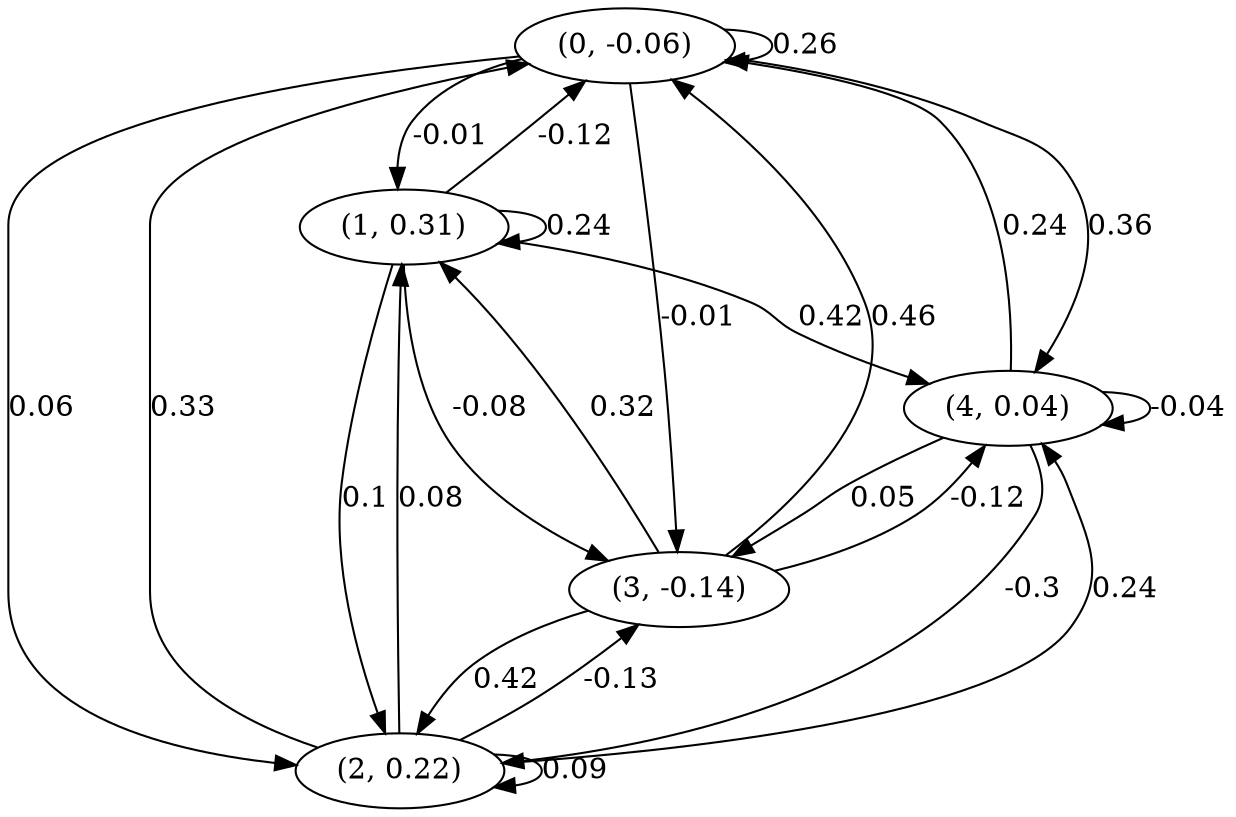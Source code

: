 digraph {
    0 [ label = "(0, -0.06)" ]
    1 [ label = "(1, 0.31)" ]
    2 [ label = "(2, 0.22)" ]
    3 [ label = "(3, -0.14)" ]
    4 [ label = "(4, 0.04)" ]
    0 -> 0 [ label = "0.26" ]
    1 -> 1 [ label = "0.24" ]
    2 -> 2 [ label = "0.09" ]
    4 -> 4 [ label = "-0.04" ]
    1 -> 0 [ label = "-0.12" ]
    2 -> 0 [ label = "0.33" ]
    3 -> 0 [ label = "0.46" ]
    4 -> 0 [ label = "0.24" ]
    0 -> 1 [ label = "-0.01" ]
    2 -> 1 [ label = "0.08" ]
    3 -> 1 [ label = "0.32" ]
    0 -> 2 [ label = "0.06" ]
    1 -> 2 [ label = "0.1" ]
    3 -> 2 [ label = "0.42" ]
    4 -> 2 [ label = "-0.3" ]
    0 -> 3 [ label = "-0.01" ]
    1 -> 3 [ label = "-0.08" ]
    2 -> 3 [ label = "-0.13" ]
    4 -> 3 [ label = "0.05" ]
    0 -> 4 [ label = "0.36" ]
    1 -> 4 [ label = "0.42" ]
    2 -> 4 [ label = "0.24" ]
    3 -> 4 [ label = "-0.12" ]
}

